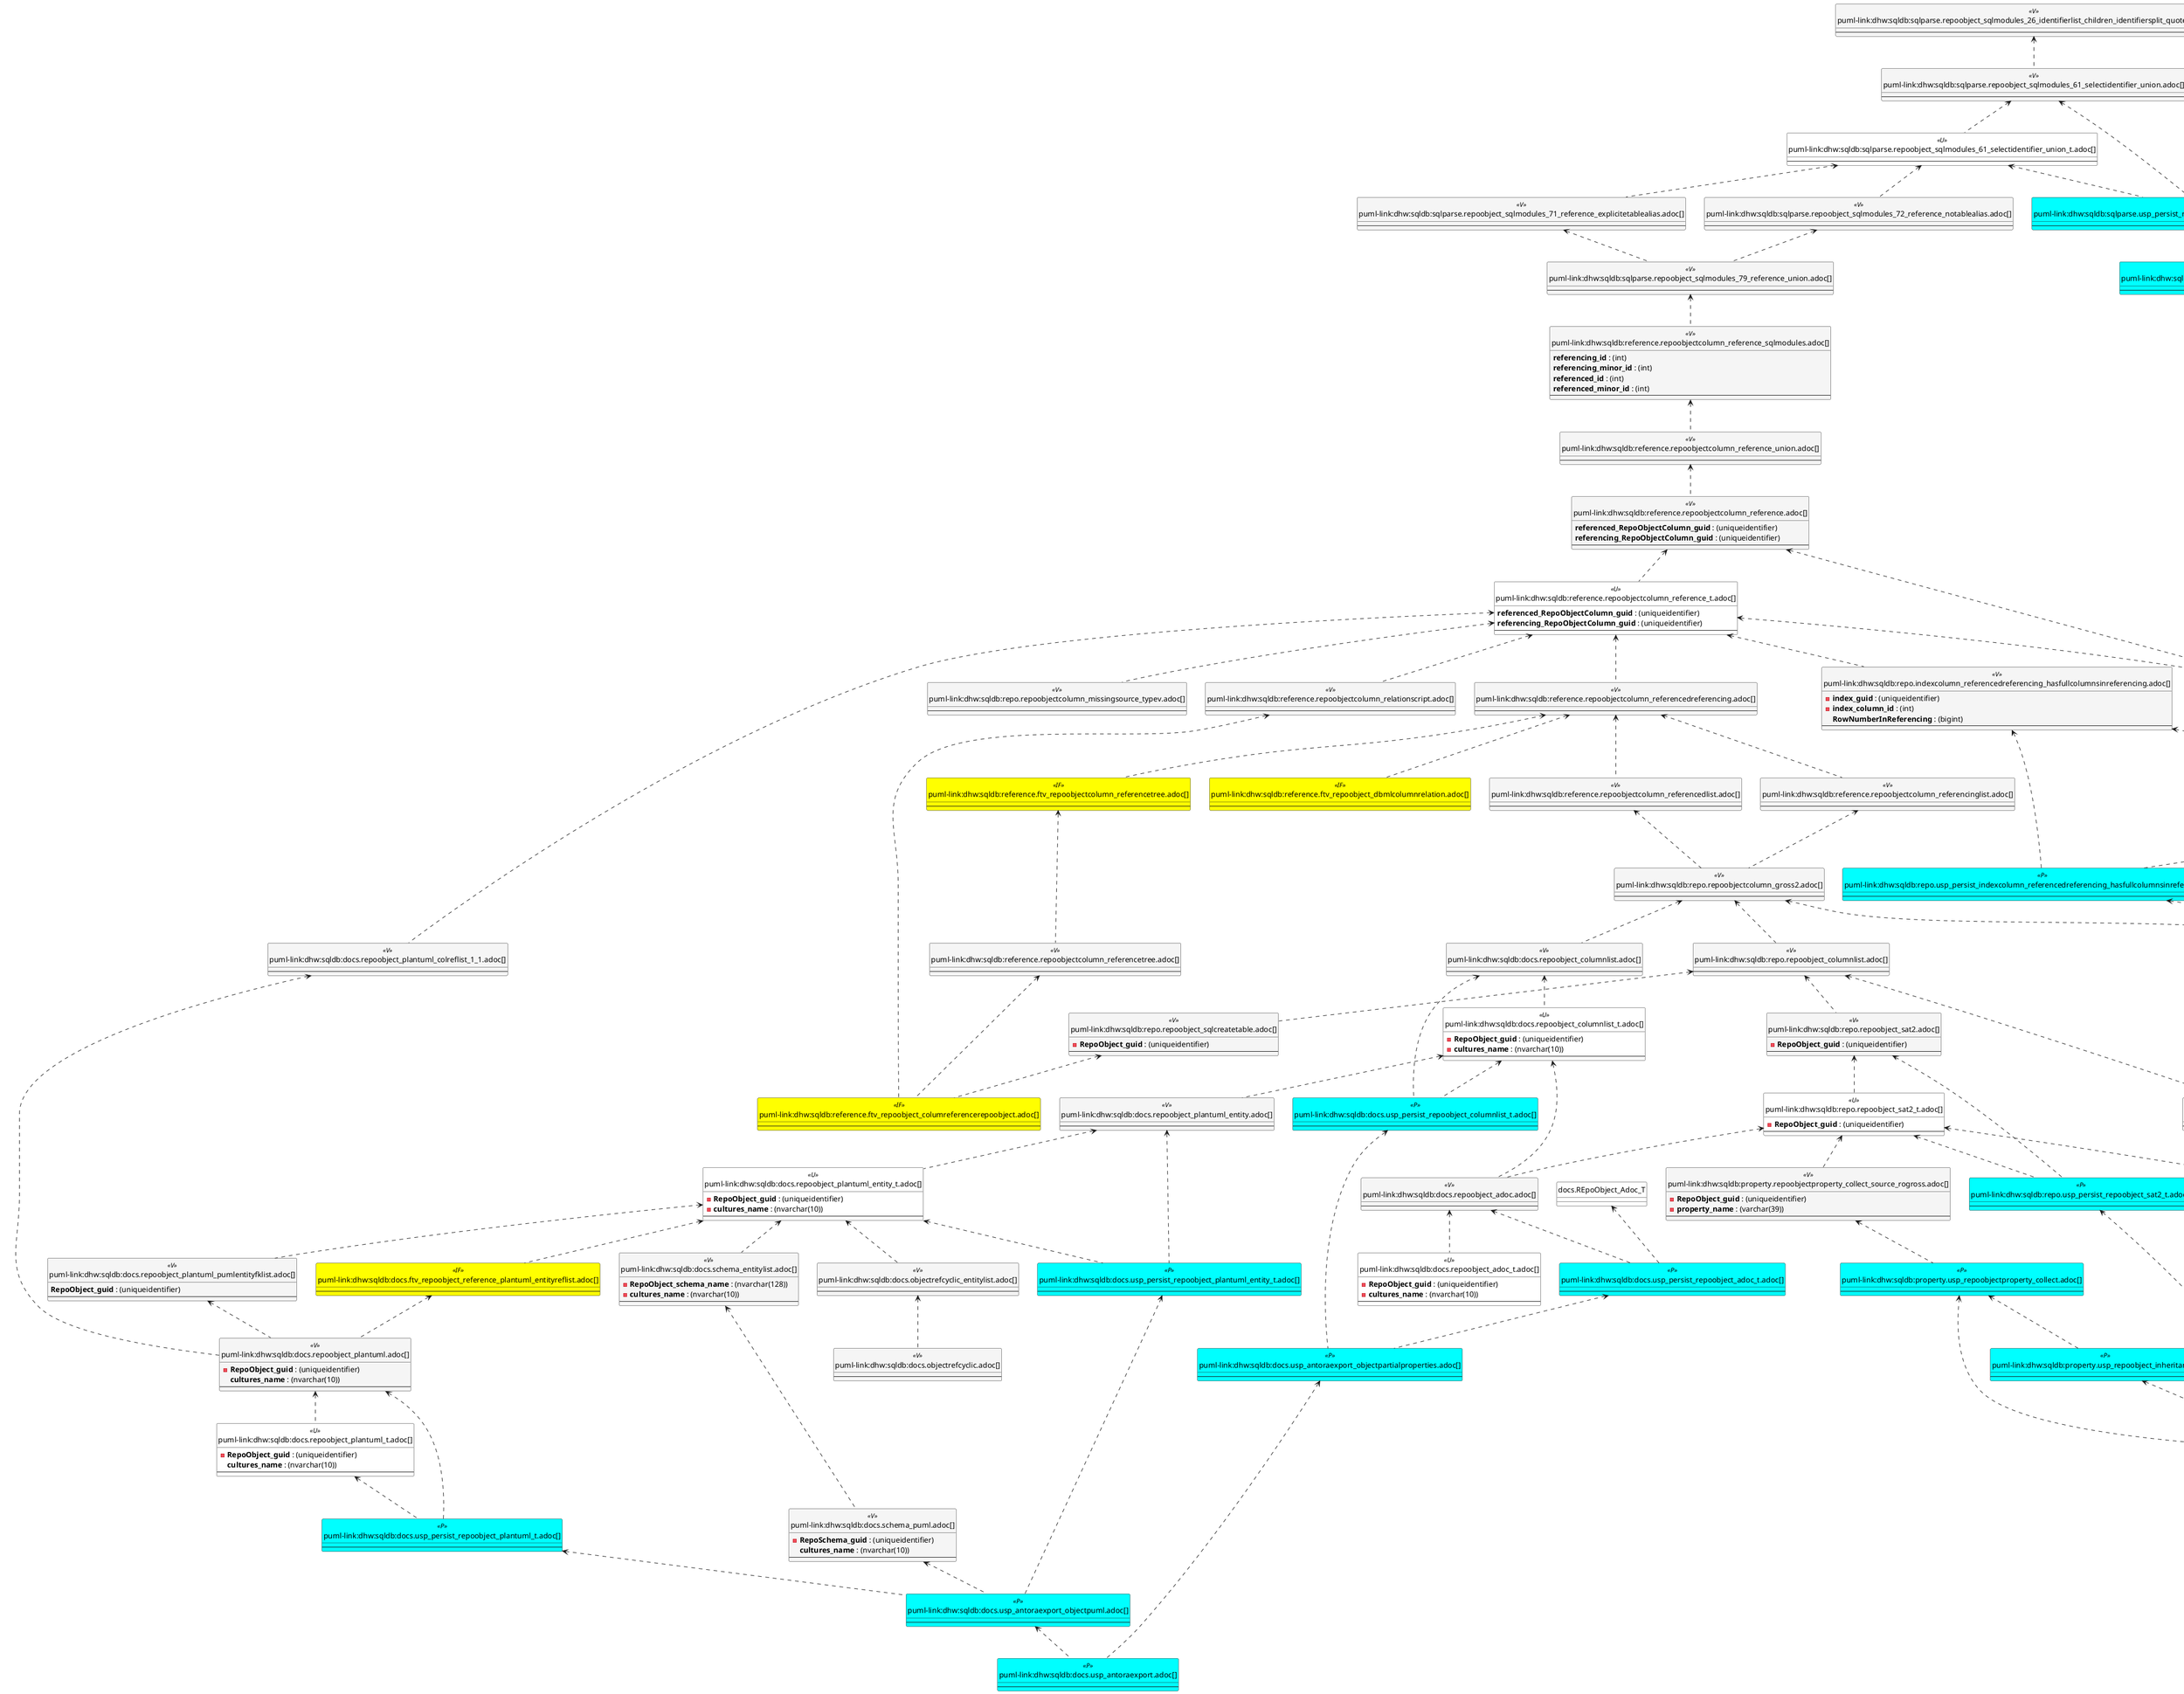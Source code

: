 @startuml
'Left to right direction
top to bottom direction
hide circle
'avoide "." issues:
set namespaceSeparator none


skinparam class {
  BackgroundColor White
  BackgroundColor<<FN>> Yellow
  BackgroundColor<<FS>> Yellow
  BackgroundColor<<FT>> LightGray
  BackgroundColor<<IF>> Yellow
  BackgroundColor<<IS>> Yellow
  BackgroundColor<<P>> Aqua
  BackgroundColor<<PC>> Aqua
  BackgroundColor<<SN>> Yellow
  BackgroundColor<<SO>> SlateBlue
  BackgroundColor<<TF>> LightGray
  BackgroundColor<<TR>> Tomato
  BackgroundColor<<U>> White
  BackgroundColor<<V>> WhiteSmoke
  BackgroundColor<<X>> Aqua
  BackgroundColor<<external>> AliceBlue
}


entity "puml-link:dhw:sqldb:docs.ftv_repoobject_reference_plantuml_entityreflist.adoc[]" as docs.ftv_RepoObject_Reference_PlantUml_EntityRefList << IF >> {
  --
}

entity "puml-link:dhw:sqldb:docs.objectrefcyclic.adoc[]" as docs.ObjectRefCyclic << V >> {
  --
}

entity "puml-link:dhw:sqldb:docs.objectrefcyclic_entitylist.adoc[]" as docs.ObjectRefCyclic_EntityList << V >> {
  --
}

entity "puml-link:dhw:sqldb:docs.repoobject_adoc.adoc[]" as docs.RepoObject_Adoc << V >> {
  --
}

entity "puml-link:dhw:sqldb:docs.repoobject_adoc_t.adoc[]" as docs.RepoObject_Adoc_T << U >> {
  - **RepoObject_guid** : (uniqueidentifier)
  - **cultures_name** : (nvarchar(10))
  --
}

entity "puml-link:dhw:sqldb:docs.repoobject_columnlist.adoc[]" as docs.RepoObject_ColumnList << V >> {
  --
}

entity "puml-link:dhw:sqldb:docs.repoobject_columnlist_t.adoc[]" as docs.RepoObject_ColumnList_T << U >> {
  - **RepoObject_guid** : (uniqueidentifier)
  - **cultures_name** : (nvarchar(10))
  --
}

entity "puml-link:dhw:sqldb:docs.repoobject_plantuml.adoc[]" as docs.RepoObject_Plantuml << V >> {
  - **RepoObject_guid** : (uniqueidentifier)
  **cultures_name** : (nvarchar(10))
  --
}

entity "puml-link:dhw:sqldb:docs.repoobject_plantuml_colreflist_1_1.adoc[]" as docs.RepoObject_Plantuml_ColRefList_1_1 << V >> {
  --
}

entity "puml-link:dhw:sqldb:docs.repoobject_plantuml_entity.adoc[]" as docs.RepoObject_Plantuml_Entity << V >> {
  --
}

entity "puml-link:dhw:sqldb:docs.repoobject_plantuml_entity_t.adoc[]" as docs.RepoObject_Plantuml_Entity_T << U >> {
  - **RepoObject_guid** : (uniqueidentifier)
  - **cultures_name** : (nvarchar(10))
  --
}

entity "puml-link:dhw:sqldb:docs.repoobject_plantuml_pumlentityfklist.adoc[]" as docs.RepoObject_PlantUml_PumlEntityFkList << V >> {
  **RepoObject_guid** : (uniqueidentifier)
  --
}

entity "puml-link:dhw:sqldb:docs.repoobject_plantuml_t.adoc[]" as docs.RepoObject_Plantuml_T << U >> {
  - **RepoObject_guid** : (uniqueidentifier)
  **cultures_name** : (nvarchar(10))
  --
}

entity "puml-link:dhw:sqldb:docs.schema_entitylist.adoc[]" as docs.Schema_EntityList << V >> {
  - **RepoObject_schema_name** : (nvarchar(128))
  - **cultures_name** : (nvarchar(10))
  --
}

entity "puml-link:dhw:sqldb:docs.schema_puml.adoc[]" as docs.Schema_puml << V >> {
  - **RepoSchema_guid** : (uniqueidentifier)
  **cultures_name** : (nvarchar(10))
  --
}

entity "puml-link:dhw:sqldb:docs.usp_antoraexport.adoc[]" as docs.usp_AntoraExport << P >> {
  --
}

entity "puml-link:dhw:sqldb:docs.usp_antoraexport_objectpartialproperties.adoc[]" as docs.usp_AntoraExport_ObjectPartialProperties << P >> {
  --
}

entity "puml-link:dhw:sqldb:docs.usp_antoraexport_objectpuml.adoc[]" as docs.usp_AntoraExport_ObjectPuml << P >> {
  --
}

entity "puml-link:dhw:sqldb:docs.usp_persist_repoobject_adoc_t.adoc[]" as docs.usp_PERSIST_RepoObject_Adoc_T << P >> {
  --
}

entity "puml-link:dhw:sqldb:docs.usp_persist_repoobject_columnlist_t.adoc[]" as docs.usp_PERSIST_RepoObject_ColumnList_T << P >> {
  --
}

entity "puml-link:dhw:sqldb:docs.usp_persist_repoobject_plantuml_entity_t.adoc[]" as docs.usp_PERSIST_RepoObject_Plantuml_Entity_T << P >> {
  --
}

entity "puml-link:dhw:sqldb:docs.usp_persist_repoobject_plantuml_t.adoc[]" as docs.usp_PERSIST_RepoObject_Plantuml_T << P >> {
  --
}

entity "puml-link:dhw:sqldb:property.repoobjectproperty_collect_source_rogross.adoc[]" as property.RepoObjectProperty_Collect_source_ROGross << V >> {
  - **RepoObject_guid** : (uniqueidentifier)
  - **property_name** : (varchar(39))
  --
}

entity "puml-link:dhw:sqldb:property.usp_repoobject_inheritance.adoc[]" as property.usp_RepoObject_Inheritance << P >> {
  --
}

entity "puml-link:dhw:sqldb:property.usp_repoobjectproperty_collect.adoc[]" as property.usp_RepoObjectProperty_collect << P >> {
  --
}

entity "puml-link:dhw:sqldb:reference.ftv_repoobject_columreferencerepoobject.adoc[]" as reference.ftv_RepoObject_ColumReferenceRepoObject << IF >> {
  --
}

entity "puml-link:dhw:sqldb:reference.ftv_repoobject_dbmlcolumnrelation.adoc[]" as reference.ftv_RepoObject_DbmlColumnRelation << IF >> {
  --
}

entity "puml-link:dhw:sqldb:reference.ftv_repoobjectcolumn_referencetree.adoc[]" as reference.ftv_RepoObjectColumn_ReferenceTree << IF >> {
  --
}

entity "puml-link:dhw:sqldb:reference.repoobjectcolumn_reference.adoc[]" as reference.RepoObjectColumn_reference << V >> {
  **referenced_RepoObjectColumn_guid** : (uniqueidentifier)
  **referencing_RepoObjectColumn_guid** : (uniqueidentifier)
  --
}

entity "puml-link:dhw:sqldb:reference.repoobjectcolumn_reference_sqlmodules.adoc[]" as reference.RepoObjectColumn_reference_SqlModules << V >> {
  **referencing_id** : (int)
  **referencing_minor_id** : (int)
  **referenced_id** : (int)
  **referenced_minor_id** : (int)
  --
}

entity "puml-link:dhw:sqldb:reference.repoobjectcolumn_reference_t.adoc[]" as reference.RepoObjectColumn_reference_T << U >> {
  **referenced_RepoObjectColumn_guid** : (uniqueidentifier)
  **referencing_RepoObjectColumn_guid** : (uniqueidentifier)
  --
}

entity "puml-link:dhw:sqldb:reference.repoobjectcolumn_reference_union.adoc[]" as reference.RepoObjectColumn_reference_union << V >> {
  --
}

entity "puml-link:dhw:sqldb:reference.repoobjectcolumn_referencedlist.adoc[]" as reference.RepoObjectColumn_ReferencedList << V >> {
  --
}

entity "puml-link:dhw:sqldb:reference.repoobjectcolumn_referencedreferencing.adoc[]" as reference.RepoObjectColumn_ReferencedReferencing << V >> {
  --
}

entity "puml-link:dhw:sqldb:reference.repoobjectcolumn_referencetree.adoc[]" as reference.RepoObjectColumn_ReferenceTree << V >> {
  --
}

entity "puml-link:dhw:sqldb:reference.repoobjectcolumn_referencinglist.adoc[]" as reference.RepoObjectColumn_ReferencingList << V >> {
  --
}

entity "puml-link:dhw:sqldb:reference.repoobjectcolumn_relationscript.adoc[]" as reference.RepoObjectColumn_RelationScript << V >> {
  --
}

entity "puml-link:dhw:sqldb:reference.usp_persist_repoobjectcolumn_reference_t.adoc[]" as reference.usp_PERSIST_RepoObjectColumn_reference_T << P >> {
  --
}

entity "puml-link:dhw:sqldb:repo.check_indexcolumn_virtual_referenced_setpoint.adoc[]" as repo.check_IndexColumn_virtual_referenced_setpoint << V >> {
  --
}

entity "puml-link:dhw:sqldb:repo.index_referencing_indexpatterncolumnguid.adoc[]" as repo.Index_referencing_IndexPatternColumnGuid << V >> {
  **source_index_guid** : (uniqueidentifier)
  **referencing_RepoObject_guid** : (uniqueidentifier)
  --
}

entity "puml-link:dhw:sqldb:repo.indexcolumn_referencedreferencing_hasfullcolumnsinreferencing.adoc[]" as repo.IndexColumn_ReferencedReferencing_HasFullColumnsInReferencing << V >> {
  - **index_guid** : (uniqueidentifier)
  - **index_column_id** : (int)
  **RowNumberInReferencing** : (bigint)
  --
}

entity "puml-link:dhw:sqldb:repo.indexcolumn_referencedreferencing_hasfullcolumnsinreferencing_check.adoc[]" as repo.IndexColumn_ReferencedReferencing_HasFullColumnsInReferencing_check << V >> {
  --
}

entity "puml-link:dhw:sqldb:repo.indexcolumn_referencedreferencing_hasfullcolumnsinreferencing_t.adoc[]" as repo.IndexColumn_ReferencedReferencing_HasFullColumnsInReferencing_T << U >> {
  **index_guid** : (uniqueidentifier)
  - **index_column_id** : (int)
  **RowNumberInReferencing** : (bigint)
  --
}

entity "puml-link:dhw:sqldb:repo.indexcolumn_virtual_referenced_setpoint.adoc[]" as repo.IndexColumn_virtual_referenced_setpoint << V >> {
  - **index_guid** : (uniqueidentifier)
  - **index_column_id** : (int)
  --
}

entity "puml-link:dhw:sqldb:repo.indexreferencedreferencing_hasfullcolumnsinreferencing.adoc[]" as repo.IndexReferencedReferencing_HasFullColumnsInReferencing << V >> {
  --
}

entity "puml-link:dhw:sqldb:repo.repoobject_columnlist.adoc[]" as repo.RepoObject_ColumnList << V >> {
  --
}

entity "puml-link:dhw:sqldb:repo.repoobject_gross2.adoc[]" as repo.RepoObject_gross2 << V >> {
  --
}

entity "puml-link:dhw:sqldb:repo.repoobject_sat2.adoc[]" as repo.RepoObject_sat2 << V >> {
  - **RepoObject_guid** : (uniqueidentifier)
  --
}

entity "puml-link:dhw:sqldb:repo.repoobject_sat2_t.adoc[]" as repo.RepoObject_sat2_T << U >> {
  - **RepoObject_guid** : (uniqueidentifier)
  --
}

entity "puml-link:dhw:sqldb:repo.repoobject_sqlcreatetable.adoc[]" as repo.RepoObject_SqlCreateTable << V >> {
  - **RepoObject_guid** : (uniqueidentifier)
  --
}

entity "puml-link:dhw:sqldb:repo.repoobjectcolumn_gross2.adoc[]" as repo.RepoObjectColumn_gross2 << V >> {
  --
}

entity "puml-link:dhw:sqldb:repo.repoobjectcolumn_missingsource_typev.adoc[]" as repo.RepoObjectColumn_MissingSource_TypeV << V >> {
  --
}

entity "puml-link:dhw:sqldb:repo.usp_index_inheritance.adoc[]" as repo.usp_index_inheritance << P >> {
  --
}

entity "puml-link:dhw:sqldb:repo.usp_main.adoc[]" as repo.usp_main << P >> {
  --
}

entity "puml-link:dhw:sqldb:repo.usp_persist_indexcolumn_referencedreferencing_hasfullcolumnsinreferencing_t.adoc[]" as repo.usp_PERSIST_IndexColumn_ReferencedReferencing_HasFullColumnsInReferencing_T << P >> {
  --
}

entity "puml-link:dhw:sqldb:repo.usp_persist_repoobject_sat2_t.adoc[]" as repo.usp_PERSIST_RepoObject_sat2_T << P >> {
  --
}

entity "puml-link:dhw:sqldb:sqlparse.repoobject_sqlmodules_26_identifierlist_children_identifiersplit_quotename.adoc[]" as sqlparse.RepoObject_SqlModules_26_IdentifierList_children_IdentifierSplit_QuoteName << V >> {
  --
}

entity "puml-link:dhw:sqldb:sqlparse.repoobject_sqlmodules_61_selectidentifier_union.adoc[]" as sqlparse.RepoObject_SqlModules_61_SelectIdentifier_Union << V >> {
  --
}

entity "puml-link:dhw:sqldb:sqlparse.repoobject_sqlmodules_61_selectidentifier_union_t.adoc[]" as sqlparse.RepoObject_SqlModules_61_SelectIdentifier_Union_T << U >> {
  --
}

entity "puml-link:dhw:sqldb:sqlparse.repoobject_sqlmodules_71_reference_explicitetablealias.adoc[]" as sqlparse.RepoObject_SqlModules_71_reference_ExpliciteTableAlias << V >> {
  --
}

entity "puml-link:dhw:sqldb:sqlparse.repoobject_sqlmodules_72_reference_notablealias.adoc[]" as sqlparse.RepoObject_SqlModules_72_reference_NoTableAlias << V >> {
  --
}

entity "puml-link:dhw:sqldb:sqlparse.repoobject_sqlmodules_79_reference_union.adoc[]" as sqlparse.RepoObject_SqlModules_79_reference_union << V >> {
  --
}

entity "puml-link:dhw:sqldb:sqlparse.usp_persist_repoobject_sqlmodules_61_selectidentifier_union_t.adoc[]" as sqlparse.usp_PERSIST_RepoObject_SqlModules_61_SelectIdentifier_Union_T << P >> {
  --
}

entity "puml-link:dhw:sqldb:sqlparse.usp_sqlparse.adoc[]" as sqlparse.usp_sqlparse << P >> {
  --
}

entity "puml-link:dhw:sqldb:uspgenerator.generatoruspstep_persistence_src.adoc[]" as uspgenerator.GeneratorUspStep_Persistence_src << V >> {
  - **usp_id** : (int)
  --
}

entity "puml-link:dhw:sqldb:uspgenerator.usp_generatorusp_insert_update_persistence.adoc[]" as uspgenerator.usp_GeneratorUsp_insert_update_persistence << P >> {
  --
}

docs.ftv_RepoObject_Reference_PlantUml_EntityRefList <.. docs.RepoObject_Plantuml
docs.ObjectRefCyclic_EntityList <.. docs.ObjectRefCyclic
docs.RepoObject_Adoc <.. docs.RepoObject_Adoc_T
docs.RepoObject_Adoc <.. docs.usp_PERSIST_RepoObject_Adoc_T
docs.REpoObject_Adoc_T <.. docs.usp_PERSIST_RepoObject_Adoc_T
docs.RepoObject_ColumnList <.. docs.usp_PERSIST_RepoObject_ColumnList_T
docs.RepoObject_ColumnList <.. docs.RepoObject_ColumnList_T
docs.RepoObject_ColumnList_T <.. docs.RepoObject_Plantuml_Entity
docs.RepoObject_ColumnList_T <.. docs.usp_PERSIST_RepoObject_ColumnList_T
docs.RepoObject_ColumnList_T <.. docs.RepoObject_Adoc
docs.RepoObject_Plantuml <.. docs.RepoObject_Plantuml_T
docs.RepoObject_Plantuml <.. docs.usp_PERSIST_RepoObject_Plantuml_T
docs.RepoObject_Plantuml_ColRefList_1_1 <.. docs.RepoObject_Plantuml
docs.RepoObject_Plantuml_Entity <.. docs.RepoObject_Plantuml_Entity_T
docs.RepoObject_Plantuml_Entity <.. docs.usp_PERSIST_RepoObject_Plantuml_Entity_T
docs.RepoObject_Plantuml_Entity_T <.. docs.usp_PERSIST_RepoObject_Plantuml_Entity_T
docs.RepoObject_Plantuml_Entity_T <.. docs.ftv_RepoObject_Reference_PlantUml_EntityRefList
docs.RepoObject_Plantuml_Entity_T <.. docs.RepoObject_PlantUml_PumlEntityFkList
docs.RepoObject_Plantuml_Entity_T <.. docs.ObjectRefCyclic_EntityList
docs.RepoObject_Plantuml_Entity_T <.. docs.Schema_EntityList
docs.RepoObject_PlantUml_PumlEntityFkList <.. docs.RepoObject_Plantuml
docs.RepoObject_Plantuml_T <.. docs.usp_PERSIST_RepoObject_Plantuml_T
docs.Schema_EntityList <.. docs.Schema_puml
docs.Schema_puml <.. docs.usp_AntoraExport_ObjectPuml
docs.usp_AntoraExport_ObjectPartialProperties <.. docs.usp_AntoraExport
docs.usp_AntoraExport_ObjectPuml <.. docs.usp_AntoraExport
docs.usp_PERSIST_RepoObject_Adoc_T <.. docs.usp_AntoraExport_ObjectPartialProperties
docs.usp_PERSIST_RepoObject_ColumnList_T <.. docs.usp_AntoraExport_ObjectPartialProperties
docs.usp_PERSIST_RepoObject_Plantuml_Entity_T <.. docs.usp_AntoraExport_ObjectPuml
docs.usp_PERSIST_RepoObject_Plantuml_T <.. docs.usp_AntoraExport_ObjectPuml
property.RepoObjectProperty_Collect_source_ROGross <.. property.usp_RepoObjectProperty_collect
property.usp_RepoObject_Inheritance <.. repo.usp_main
property.usp_RepoObjectProperty_collect <.. repo.usp_main
property.usp_RepoObjectProperty_collect <.. property.usp_RepoObject_Inheritance
reference.ftv_RepoObjectColumn_ReferenceTree <.. reference.RepoObjectColumn_ReferenceTree
reference.RepoObjectColumn_reference <.. reference.usp_PERSIST_RepoObjectColumn_reference_T
reference.RepoObjectColumn_reference <.. reference.RepoObjectColumn_reference_T
reference.RepoObjectColumn_reference_SqlModules <.. reference.RepoObjectColumn_reference_union
reference.RepoObjectColumn_reference_T <.. reference.RepoObjectColumn_RelationScript
reference.RepoObjectColumn_reference_T <.. reference.RepoObjectColumn_ReferencedReferencing
reference.RepoObjectColumn_reference_T <.. reference.usp_PERSIST_RepoObjectColumn_reference_T
reference.RepoObjectColumn_reference_T <.. docs.RepoObject_Plantuml_ColRefList_1_1
reference.RepoObjectColumn_reference_T <.. repo.IndexColumn_ReferencedReferencing_HasFullColumnsInReferencing
reference.RepoObjectColumn_reference_T <.. repo.RepoObjectColumn_MissingSource_TypeV
reference.RepoObjectColumn_reference_union <.. reference.RepoObjectColumn_reference
reference.RepoObjectColumn_ReferencedList <.. repo.RepoObjectColumn_gross2
reference.RepoObjectColumn_ReferencedReferencing <.. reference.ftv_RepoObjectColumn_ReferenceTree
reference.RepoObjectColumn_ReferencedReferencing <.. reference.ftv_RepoObject_DbmlColumnRelation
reference.RepoObjectColumn_ReferencedReferencing <.. reference.RepoObjectColumn_ReferencedList
reference.RepoObjectColumn_ReferencedReferencing <.. reference.RepoObjectColumn_ReferencingList
reference.RepoObjectColumn_ReferenceTree <.. reference.ftv_RepoObject_ColumReferenceRepoObject
reference.RepoObjectColumn_ReferencingList <.. repo.RepoObjectColumn_gross2
reference.RepoObjectColumn_RelationScript <.. reference.ftv_RepoObject_ColumReferenceRepoObject
reference.usp_PERSIST_RepoObjectColumn_reference_T <.. repo.usp_main
repo.Index_referencing_IndexPatternColumnGuid <.. repo.IndexReferencedReferencing_HasFullColumnsInReferencing
repo.IndexColumn_ReferencedReferencing_HasFullColumnsInReferencing <.. repo.usp_PERSIST_IndexColumn_ReferencedReferencing_HasFullColumnsInReferencing_T
repo.IndexColumn_ReferencedReferencing_HasFullColumnsInReferencing <.. repo.IndexColumn_ReferencedReferencing_HasFullColumnsInReferencing_T
repo.IndexColumn_ReferencedReferencing_HasFullColumnsInReferencing_T <.. repo.IndexColumn_virtual_referenced_setpoint
repo.IndexColumn_ReferencedReferencing_HasFullColumnsInReferencing_T <.. repo.IndexReferencedReferencing_HasFullColumnsInReferencing
repo.IndexColumn_ReferencedReferencing_HasFullColumnsInReferencing_T <.. repo.Index_referencing_IndexPatternColumnGuid
repo.IndexColumn_ReferencedReferencing_HasFullColumnsInReferencing_T <.. repo.usp_PERSIST_IndexColumn_ReferencedReferencing_HasFullColumnsInReferencing_T
repo.IndexColumn_ReferencedReferencing_HasFullColumnsInReferencing_T <.. repo.IndexColumn_ReferencedReferencing_HasFullColumnsInReferencing_check
repo.IndexColumn_virtual_referenced_setpoint <.. repo.usp_index_inheritance
repo.IndexColumn_virtual_referenced_setpoint <.. repo.check_IndexColumn_virtual_referenced_setpoint
repo.IndexReferencedReferencing_HasFullColumnsInReferencing <.. repo.usp_index_inheritance
repo.RepoObject_ColumnList <.. repo.RepoObject_sat2
repo.RepoObject_ColumnList <.. repo.RepoObject_gross2
repo.RepoObject_ColumnList <.. repo.RepoObject_SqlCreateTable
repo.RepoObject_gross2 <.. uspgenerator.GeneratorUspStep_Persistence_src
repo.RepoObject_sat2 <.. repo.usp_PERSIST_RepoObject_sat2_T
repo.RepoObject_sat2 <.. repo.RepoObject_sat2_T
repo.RepoObject_sat2_T <.. uspgenerator.GeneratorUspStep_Persistence_src
repo.RepoObject_sat2_T <.. docs.RepoObject_Adoc
repo.RepoObject_sat2_T <.. property.RepoObjectProperty_Collect_source_ROGross
repo.RepoObject_sat2_T <.. repo.usp_PERSIST_RepoObject_sat2_T
repo.RepoObject_SqlCreateTable <.. reference.ftv_RepoObject_ColumReferenceRepoObject
repo.RepoObjectColumn_gross2 <.. repo.RepoObject_ColumnList
repo.RepoObjectColumn_gross2 <.. uspgenerator.usp_GeneratorUsp_insert_update_persistence
repo.RepoObjectColumn_gross2 <.. docs.RepoObject_ColumnList
repo.usp_index_inheritance <.. repo.usp_main
repo.usp_PERSIST_IndexColumn_ReferencedReferencing_HasFullColumnsInReferencing_T <.. repo.usp_index_inheritance
repo.usp_PERSIST_RepoObject_sat2_T <.. repo.usp_main
sqlparse.RepoObject_SqlModules_26_IdentifierList_children_IdentifierSplit_QuoteName <.. sqlparse.RepoObject_SqlModules_61_SelectIdentifier_Union
sqlparse.RepoObject_SqlModules_61_SelectIdentifier_Union <.. sqlparse.usp_PERSIST_RepoObject_SqlModules_61_SelectIdentifier_Union_T
sqlparse.RepoObject_SqlModules_61_SelectIdentifier_Union <.. sqlparse.RepoObject_SqlModules_61_SelectIdentifier_Union_T
sqlparse.RepoObject_SqlModules_61_SelectIdentifier_Union_T <.. sqlparse.usp_PERSIST_RepoObject_SqlModules_61_SelectIdentifier_Union_T
sqlparse.RepoObject_SqlModules_61_SelectIdentifier_Union_T <.. sqlparse.RepoObject_SqlModules_72_reference_NoTableAlias
sqlparse.RepoObject_SqlModules_61_SelectIdentifier_Union_T <.. sqlparse.RepoObject_SqlModules_71_reference_ExpliciteTableAlias
sqlparse.RepoObject_SqlModules_71_reference_ExpliciteTableAlias <.. sqlparse.RepoObject_SqlModules_79_reference_union
sqlparse.RepoObject_SqlModules_72_reference_NoTableAlias <.. sqlparse.RepoObject_SqlModules_79_reference_union
sqlparse.RepoObject_SqlModules_79_reference_union <.. reference.RepoObjectColumn_reference_SqlModules
sqlparse.usp_PERSIST_RepoObject_SqlModules_61_SelectIdentifier_Union_T <.. sqlparse.usp_sqlparse
uspgenerator.GeneratorUspStep_Persistence_src <.. uspgenerator.usp_GeneratorUsp_insert_update_persistence
uspgenerator.usp_GeneratorUsp_insert_update_persistence <.. repo.usp_main
@enduml

